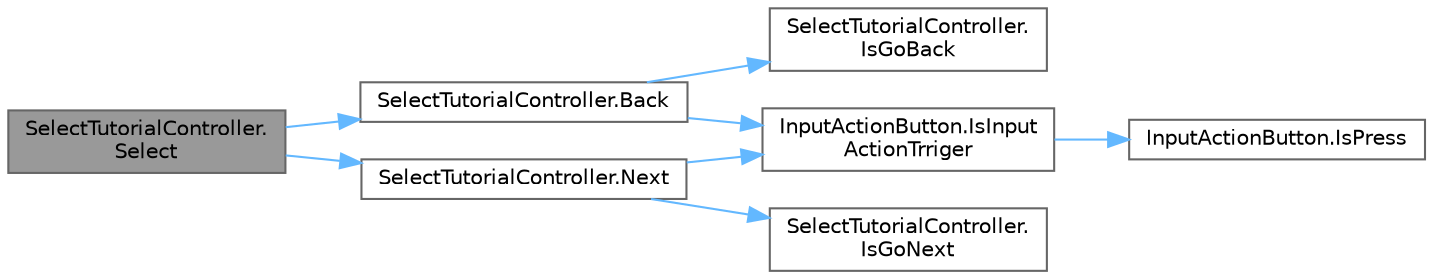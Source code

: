 digraph "SelectTutorialController.Select"
{
 // LATEX_PDF_SIZE
  bgcolor="transparent";
  edge [fontname=Helvetica,fontsize=10,labelfontname=Helvetica,labelfontsize=10];
  node [fontname=Helvetica,fontsize=10,shape=box,height=0.2,width=0.4];
  rankdir="LR";
  Node1 [id="Node000001",label="SelectTutorialController.\lSelect",height=0.2,width=0.4,color="gray40", fillcolor="grey60", style="filled", fontcolor="black",tooltip=" "];
  Node1 -> Node2 [id="edge1_Node000001_Node000002",color="steelblue1",style="solid",tooltip=" "];
  Node2 [id="Node000002",label="SelectTutorialController.Back",height=0.2,width=0.4,color="grey40", fillcolor="white", style="filled",URL="$class_select_tutorial_controller.html#a6f7a26104a010f17e840b8261596ea8c",tooltip=" "];
  Node2 -> Node3 [id="edge2_Node000002_Node000003",color="steelblue1",style="solid",tooltip=" "];
  Node3 [id="Node000003",label="SelectTutorialController.\lIsGoBack",height=0.2,width=0.4,color="grey40", fillcolor="white", style="filled",URL="$class_select_tutorial_controller.html#a36eeb39e4faa1e364a741b0eac581718",tooltip=" "];
  Node2 -> Node4 [id="edge3_Node000002_Node000004",color="steelblue1",style="solid",tooltip=" "];
  Node4 [id="Node000004",label="InputActionButton.IsInput\lActionTrriger",height=0.2,width=0.4,color="grey40", fillcolor="white", style="filled",URL="$class_input_action_button.html#a847c561b8a3deeea260be80e698bd342",tooltip="ボタンを選択したかどうか"];
  Node4 -> Node5 [id="edge4_Node000004_Node000005",color="steelblue1",style="solid",tooltip=" "];
  Node5 [id="Node000005",label="InputActionButton.IsPress",height=0.2,width=0.4,color="grey40", fillcolor="white", style="filled",URL="$class_input_action_button.html#ab1c29386a568174cbcb4eaf2d498bb9c",tooltip=" "];
  Node1 -> Node6 [id="edge5_Node000001_Node000006",color="steelblue1",style="solid",tooltip=" "];
  Node6 [id="Node000006",label="SelectTutorialController.Next",height=0.2,width=0.4,color="grey40", fillcolor="white", style="filled",URL="$class_select_tutorial_controller.html#aa30948808b50f0d25c9c00a52787e45a",tooltip=" "];
  Node6 -> Node7 [id="edge6_Node000006_Node000007",color="steelblue1",style="solid",tooltip=" "];
  Node7 [id="Node000007",label="SelectTutorialController.\lIsGoNext",height=0.2,width=0.4,color="grey40", fillcolor="white", style="filled",URL="$class_select_tutorial_controller.html#a14602479ed648e5d9def94081b36c53f",tooltip=" "];
  Node6 -> Node4 [id="edge7_Node000006_Node000004",color="steelblue1",style="solid",tooltip=" "];
}
